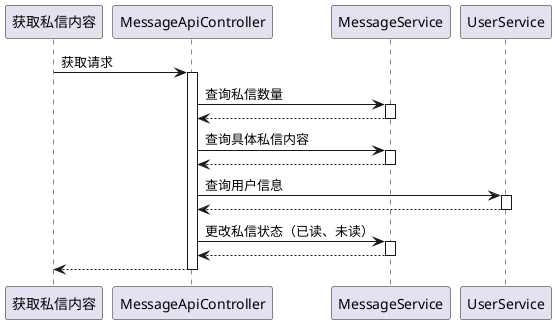 @startuml
participant 获取私信内容
获取私信内容 -> MessageApiController : 获取请求
activate MessageApiController
MessageApiController -> MessageService : 查询私信数量
activate MessageService
MessageService --> MessageApiController
deactivate MessageService
MessageApiController -> MessageService : 查询具体私信内容
activate MessageService
MessageService --> MessageApiController
deactivate MessageService
MessageApiController -> UserService : 查询用户信息
activate UserService
UserService --> MessageApiController
deactivate UserService
MessageApiController -> MessageService : 更改私信状态（已读、未读）
activate MessageService
MessageService --> MessageApiController
deactivate MessageService
return
@enduml